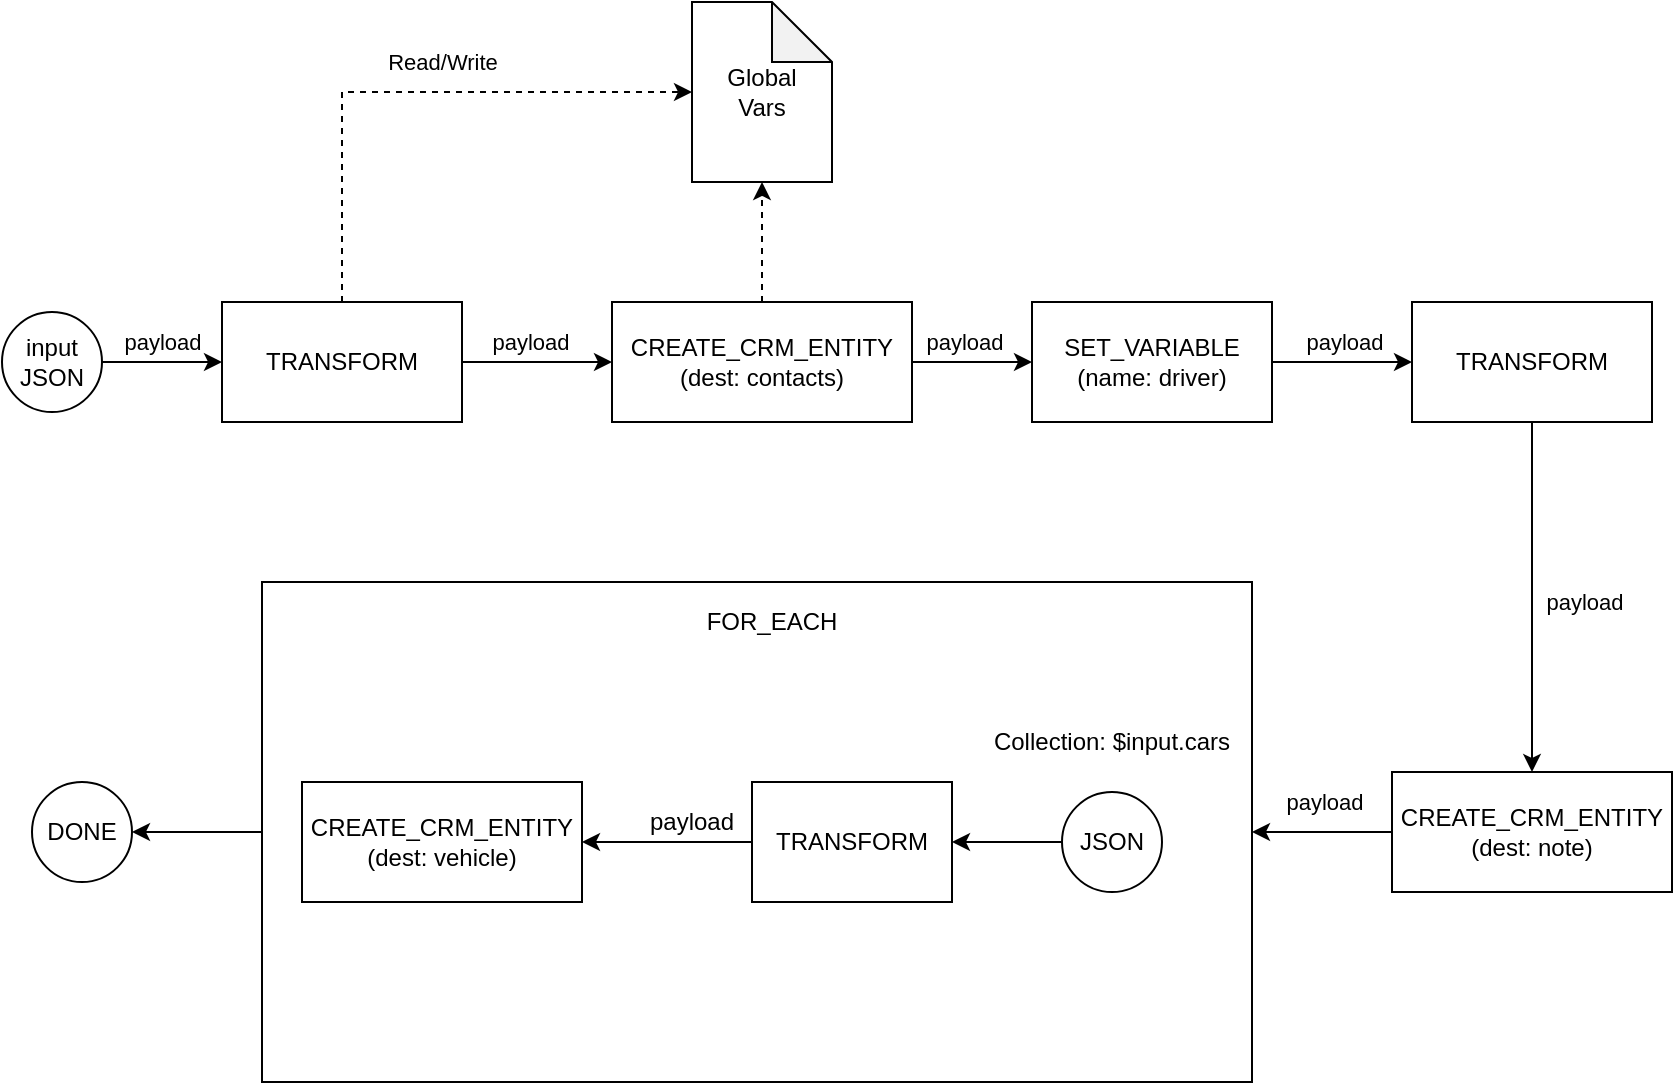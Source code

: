 <mxfile>
    <diagram id="dOBfAFgDkeViaX8NbpLi" name="Page-1">
        <mxGraphModel dx="708" dy="657" grid="1" gridSize="10" guides="1" tooltips="1" connect="1" arrows="1" fold="1" page="1" pageScale="1" pageWidth="850" pageHeight="1100" math="0" shadow="0">
            <root>
                <mxCell id="0"/>
                <mxCell id="1" parent="0"/>
                <mxCell id="23" style="edgeStyle=orthogonalEdgeStyle;rounded=0;orthogonalLoop=1;jettySize=auto;html=1;entryX=0;entryY=0.5;entryDx=0;entryDy=0;" parent="1" source="2" target="3" edge="1">
                    <mxGeometry relative="1" as="geometry"/>
                </mxCell>
                <mxCell id="30" value="payload" style="edgeLabel;html=1;align=center;verticalAlign=middle;resizable=0;points=[];" parent="23" vertex="1" connectable="0">
                    <mxGeometry x="-0.111" y="-2" relative="1" as="geometry">
                        <mxPoint y="-12" as="offset"/>
                    </mxGeometry>
                </mxCell>
                <mxCell id="31" value="payload" style="edgeLabel;html=1;align=center;verticalAlign=middle;resizable=0;points=[];" parent="23" vertex="1" connectable="0">
                    <mxGeometry x="-0.111" y="-2" relative="1" as="geometry">
                        <mxPoint x="217" y="-12" as="offset"/>
                    </mxGeometry>
                </mxCell>
                <mxCell id="32" value="payload" style="edgeLabel;html=1;align=center;verticalAlign=middle;resizable=0;points=[];" parent="23" vertex="1" connectable="0">
                    <mxGeometry x="-0.111" y="-2" relative="1" as="geometry">
                        <mxPoint x="407" y="-12" as="offset"/>
                    </mxGeometry>
                </mxCell>
                <mxCell id="33" value="payload" style="edgeLabel;html=1;align=center;verticalAlign=middle;resizable=0;points=[];" parent="23" vertex="1" connectable="0">
                    <mxGeometry x="-0.111" y="-2" relative="1" as="geometry">
                        <mxPoint x="527" y="118" as="offset"/>
                    </mxGeometry>
                </mxCell>
                <mxCell id="34" value="payload" style="edgeLabel;html=1;align=center;verticalAlign=middle;resizable=0;points=[];" parent="23" vertex="1" connectable="0">
                    <mxGeometry x="-0.111" y="-2" relative="1" as="geometry">
                        <mxPoint x="397" y="218" as="offset"/>
                    </mxGeometry>
                </mxCell>
                <mxCell id="36" value="payload" style="edgeLabel;html=1;align=center;verticalAlign=middle;resizable=0;points=[];" parent="23" vertex="1" connectable="0">
                    <mxGeometry x="-0.111" y="-2" relative="1" as="geometry">
                        <mxPoint x="207" y="228" as="offset"/>
                    </mxGeometry>
                </mxCell>
                <mxCell id="41" style="edgeStyle=orthogonalEdgeStyle;rounded=0;orthogonalLoop=1;jettySize=auto;html=1;entryX=0;entryY=0.5;entryDx=0;entryDy=0;entryPerimeter=0;dashed=1;" edge="1" parent="1" source="2" target="28">
                    <mxGeometry relative="1" as="geometry">
                        <Array as="points">
                            <mxPoint x="170" y="55"/>
                        </Array>
                    </mxGeometry>
                </mxCell>
                <mxCell id="42" value="Read/Write" style="edgeLabel;html=1;align=center;verticalAlign=middle;resizable=0;points=[];" vertex="1" connectable="0" parent="41">
                    <mxGeometry x="0.093" y="-3" relative="1" as="geometry">
                        <mxPoint x="2" y="-18" as="offset"/>
                    </mxGeometry>
                </mxCell>
                <mxCell id="2" value="TRANSFORM" style="rounded=0;whiteSpace=wrap;html=1;" parent="1" vertex="1">
                    <mxGeometry x="110" y="160" width="120" height="60" as="geometry"/>
                </mxCell>
                <mxCell id="6" value="" style="edgeStyle=orthogonalEdgeStyle;rounded=0;orthogonalLoop=1;jettySize=auto;html=1;" parent="1" source="3" target="5" edge="1">
                    <mxGeometry relative="1" as="geometry"/>
                </mxCell>
                <mxCell id="43" style="edgeStyle=orthogonalEdgeStyle;rounded=0;orthogonalLoop=1;jettySize=auto;html=1;entryX=0.5;entryY=1;entryDx=0;entryDy=0;entryPerimeter=0;dashed=1;" edge="1" parent="1" source="3" target="28">
                    <mxGeometry relative="1" as="geometry"/>
                </mxCell>
                <mxCell id="3" value="CREATE_CRM_ENTITY&lt;br&gt;(dest: contacts)" style="rounded=0;whiteSpace=wrap;html=1;" parent="1" vertex="1">
                    <mxGeometry x="305" y="160" width="150" height="60" as="geometry"/>
                </mxCell>
                <mxCell id="14" value="" style="edgeStyle=orthogonalEdgeStyle;rounded=0;orthogonalLoop=1;jettySize=auto;html=1;" parent="1" source="5" target="13" edge="1">
                    <mxGeometry relative="1" as="geometry"/>
                </mxCell>
                <mxCell id="5" value="SET_VARIABLE&lt;br&gt;(name: driver)" style="rounded=0;whiteSpace=wrap;html=1;" parent="1" vertex="1">
                    <mxGeometry x="515" y="160" width="120" height="60" as="geometry"/>
                </mxCell>
                <mxCell id="12" style="edgeStyle=orthogonalEdgeStyle;rounded=0;orthogonalLoop=1;jettySize=auto;html=1;entryX=0;entryY=0.5;entryDx=0;entryDy=0;exitX=1;exitY=0.5;exitDx=0;exitDy=0;" parent="1" source="22" target="2" edge="1">
                    <mxGeometry relative="1" as="geometry">
                        <mxPoint x="85" y="190" as="sourcePoint"/>
                    </mxGeometry>
                </mxCell>
                <mxCell id="29" value="payload" style="edgeLabel;html=1;align=center;verticalAlign=middle;resizable=0;points=[];" parent="12" vertex="1" connectable="0">
                    <mxGeometry x="-0.339" y="-2" relative="1" as="geometry">
                        <mxPoint x="10" y="-12" as="offset"/>
                    </mxGeometry>
                </mxCell>
                <mxCell id="16" value="" style="edgeStyle=orthogonalEdgeStyle;rounded=0;orthogonalLoop=1;jettySize=auto;html=1;" parent="1" source="13" target="15" edge="1">
                    <mxGeometry relative="1" as="geometry"/>
                </mxCell>
                <mxCell id="13" value="TRANSFORM" style="rounded=0;whiteSpace=wrap;html=1;" parent="1" vertex="1">
                    <mxGeometry x="705" y="160" width="120" height="60" as="geometry"/>
                </mxCell>
                <mxCell id="19" value="" style="edgeStyle=orthogonalEdgeStyle;rounded=0;orthogonalLoop=1;jettySize=auto;html=1;" parent="1" source="15" target="18" edge="1">
                    <mxGeometry relative="1" as="geometry"/>
                </mxCell>
                <mxCell id="15" value="CREATE_CRM_ENTITY&lt;br&gt;(dest: note)" style="rounded=0;whiteSpace=wrap;html=1;" parent="1" vertex="1">
                    <mxGeometry x="695" y="395" width="140" height="60" as="geometry"/>
                </mxCell>
                <mxCell id="21" style="edgeStyle=orthogonalEdgeStyle;rounded=0;orthogonalLoop=1;jettySize=auto;html=1;entryX=1;entryY=0.5;entryDx=0;entryDy=0;" parent="1" source="18" target="20" edge="1">
                    <mxGeometry relative="1" as="geometry"/>
                </mxCell>
                <mxCell id="18" value="" style="rounded=0;whiteSpace=wrap;html=1;" parent="1" vertex="1">
                    <mxGeometry x="130" y="300" width="495" height="250" as="geometry"/>
                </mxCell>
                <mxCell id="20" value="DONE" style="ellipse;whiteSpace=wrap;html=1;aspect=fixed;" parent="1" vertex="1">
                    <mxGeometry x="15" y="400" width="50" height="50" as="geometry"/>
                </mxCell>
                <mxCell id="22" value="input&lt;br&gt;JSON" style="ellipse;whiteSpace=wrap;html=1;aspect=fixed;" parent="1" vertex="1">
                    <mxGeometry y="165" width="50" height="50" as="geometry"/>
                </mxCell>
                <mxCell id="26" value="" style="edgeStyle=orthogonalEdgeStyle;rounded=0;orthogonalLoop=1;jettySize=auto;html=1;" parent="1" source="24" target="25" edge="1">
                    <mxGeometry relative="1" as="geometry"/>
                </mxCell>
                <mxCell id="24" value="TRANSFORM" style="rounded=0;whiteSpace=wrap;html=1;" parent="1" vertex="1">
                    <mxGeometry x="375" y="400" width="100" height="60" as="geometry"/>
                </mxCell>
                <mxCell id="25" value="CREATE_CRM_ENTITY&lt;br&gt;(dest: vehicle)" style="rounded=0;whiteSpace=wrap;html=1;" parent="1" vertex="1">
                    <mxGeometry x="150" y="400" width="140" height="60" as="geometry"/>
                </mxCell>
                <mxCell id="27" value="Collection: $input.cars" style="text;html=1;strokeColor=none;fillColor=none;align=center;verticalAlign=middle;whiteSpace=wrap;rounded=0;" parent="1" vertex="1">
                    <mxGeometry x="490" y="370" width="130" height="20" as="geometry"/>
                </mxCell>
                <mxCell id="28" value="Global&lt;br&gt;Vars" style="shape=note;whiteSpace=wrap;html=1;backgroundOutline=1;darkOpacity=0.05;" parent="1" vertex="1">
                    <mxGeometry x="345" y="10" width="70" height="90" as="geometry"/>
                </mxCell>
                <mxCell id="37" value="payload" style="text;html=1;strokeColor=none;fillColor=none;align=center;verticalAlign=middle;whiteSpace=wrap;rounded=0;" parent="1" vertex="1">
                    <mxGeometry x="320" y="410" width="50" height="20" as="geometry"/>
                </mxCell>
                <mxCell id="38" value="FOR_EACH" style="text;html=1;strokeColor=none;fillColor=none;align=center;verticalAlign=middle;whiteSpace=wrap;rounded=0;" vertex="1" parent="1">
                    <mxGeometry x="320" y="310" width="130" height="20" as="geometry"/>
                </mxCell>
                <mxCell id="40" style="edgeStyle=orthogonalEdgeStyle;rounded=0;orthogonalLoop=1;jettySize=auto;html=1;entryX=1;entryY=0.5;entryDx=0;entryDy=0;" edge="1" parent="1" source="39" target="24">
                    <mxGeometry relative="1" as="geometry"/>
                </mxCell>
                <mxCell id="39" value="JSON" style="ellipse;whiteSpace=wrap;html=1;aspect=fixed;" vertex="1" parent="1">
                    <mxGeometry x="530" y="405" width="50" height="50" as="geometry"/>
                </mxCell>
            </root>
        </mxGraphModel>
    </diagram>
</mxfile>